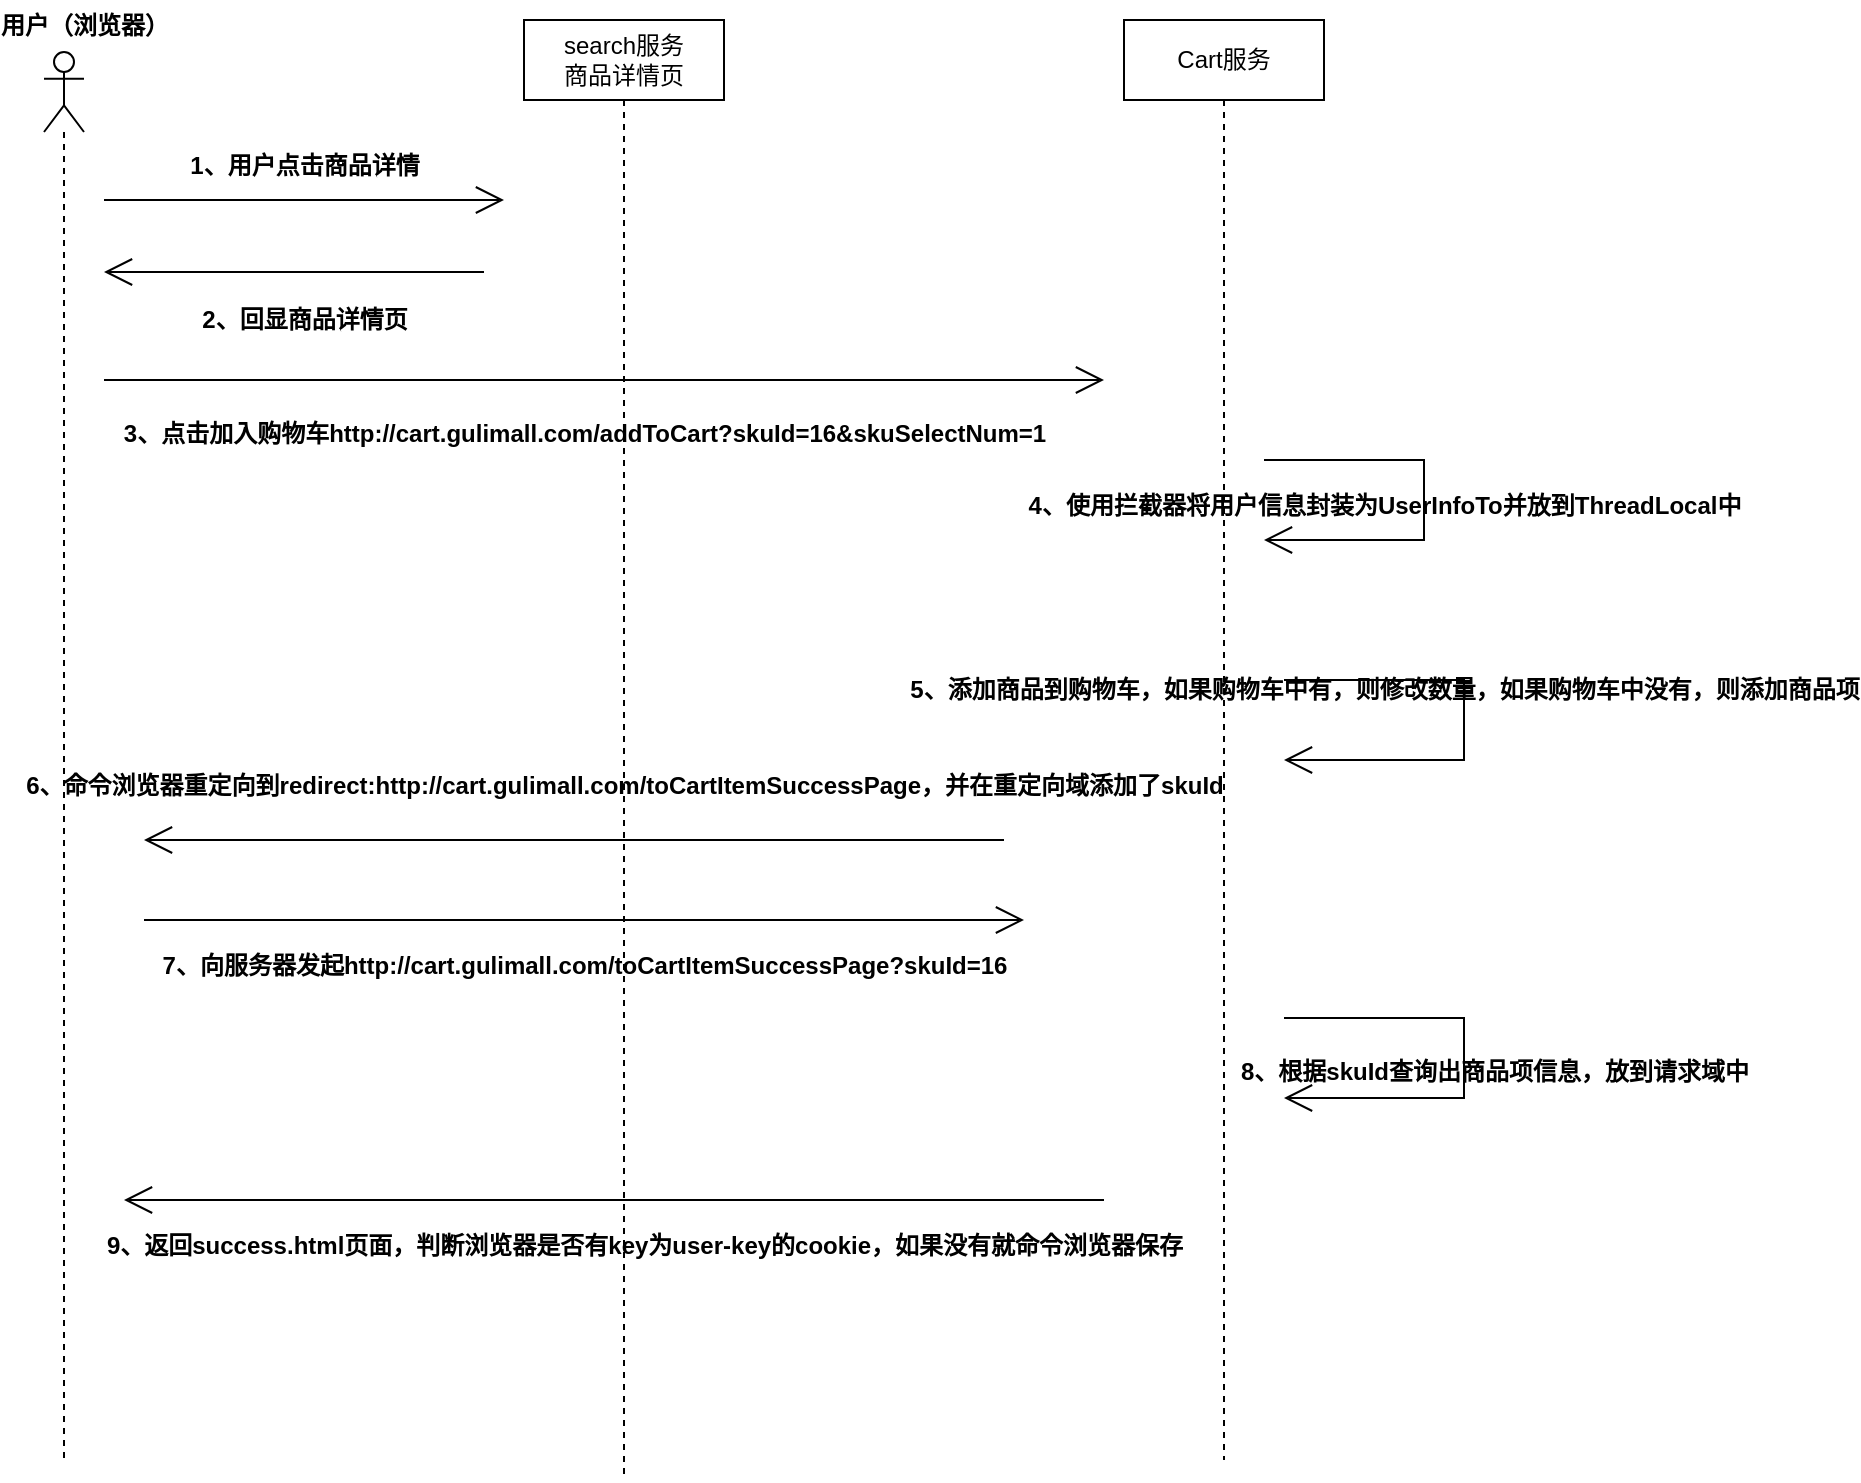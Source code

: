 <mxfile version="21.2.3" type="github">
  <diagram name="第 1 页" id="-aPTYqdTrdN1IJA7BTyB">
    <mxGraphModel dx="1350" dy="640" grid="1" gridSize="10" guides="1" tooltips="1" connect="1" arrows="1" fold="1" page="1" pageScale="1" pageWidth="827" pageHeight="1169" math="0" shadow="0">
      <root>
        <mxCell id="0" />
        <mxCell id="1" parent="0" />
        <mxCell id="B_nZb027GL8no2wa5hfu-1" value="" style="shape=umlLifeline;perimeter=lifelinePerimeter;whiteSpace=wrap;html=1;container=1;dropTarget=0;collapsible=0;recursiveResize=0;outlineConnect=0;portConstraint=eastwest;newEdgeStyle={&quot;edgeStyle&quot;:&quot;elbowEdgeStyle&quot;,&quot;elbow&quot;:&quot;vertical&quot;,&quot;curved&quot;:0,&quot;rounded&quot;:0};participant=umlActor;" vertex="1" parent="1">
          <mxGeometry x="100" y="646" width="20" height="704" as="geometry" />
        </mxCell>
        <mxCell id="B_nZb027GL8no2wa5hfu-2" value="用户（浏览器）" style="text;align=center;fontStyle=1;verticalAlign=middle;spacingLeft=3;spacingRight=3;strokeColor=none;rotatable=0;points=[[0,0.5],[1,0.5]];portConstraint=eastwest;html=1;" vertex="1" parent="1">
          <mxGeometry x="80" y="620" width="80" height="26" as="geometry" />
        </mxCell>
        <mxCell id="B_nZb027GL8no2wa5hfu-3" value="search服务&lt;br&gt;商品详情页" style="shape=umlLifeline;perimeter=lifelinePerimeter;whiteSpace=wrap;html=1;container=1;dropTarget=0;collapsible=0;recursiveResize=0;outlineConnect=0;portConstraint=eastwest;newEdgeStyle={&quot;edgeStyle&quot;:&quot;elbowEdgeStyle&quot;,&quot;elbow&quot;:&quot;vertical&quot;,&quot;curved&quot;:0,&quot;rounded&quot;:0};" vertex="1" parent="1">
          <mxGeometry x="340" y="630" width="100" height="730" as="geometry" />
        </mxCell>
        <mxCell id="B_nZb027GL8no2wa5hfu-4" value="Cart服务" style="shape=umlLifeline;perimeter=lifelinePerimeter;whiteSpace=wrap;html=1;container=1;dropTarget=0;collapsible=0;recursiveResize=0;outlineConnect=0;portConstraint=eastwest;newEdgeStyle={&quot;edgeStyle&quot;:&quot;elbowEdgeStyle&quot;,&quot;elbow&quot;:&quot;vertical&quot;,&quot;curved&quot;:0,&quot;rounded&quot;:0};" vertex="1" parent="1">
          <mxGeometry x="640" y="630" width="100" height="720" as="geometry" />
        </mxCell>
        <mxCell id="B_nZb027GL8no2wa5hfu-6" value="" style="endArrow=open;endFill=1;endSize=12;html=1;rounded=0;" edge="1" parent="1">
          <mxGeometry width="160" relative="1" as="geometry">
            <mxPoint x="130" y="720" as="sourcePoint" />
            <mxPoint x="330" y="720" as="targetPoint" />
          </mxGeometry>
        </mxCell>
        <mxCell id="B_nZb027GL8no2wa5hfu-7" value="1、用户点击商品详情" style="text;align=center;fontStyle=1;verticalAlign=middle;spacingLeft=3;spacingRight=3;strokeColor=none;rotatable=0;points=[[0,0.5],[1,0.5]];portConstraint=eastwest;html=1;" vertex="1" parent="1">
          <mxGeometry x="190" y="690" width="80" height="26" as="geometry" />
        </mxCell>
        <mxCell id="B_nZb027GL8no2wa5hfu-8" value="" style="endArrow=open;endFill=1;endSize=12;html=1;rounded=0;" edge="1" parent="1">
          <mxGeometry width="160" relative="1" as="geometry">
            <mxPoint x="130" y="810" as="sourcePoint" />
            <mxPoint x="630" y="810" as="targetPoint" />
          </mxGeometry>
        </mxCell>
        <mxCell id="B_nZb027GL8no2wa5hfu-9" value="3、点击加入购物车http://cart.gulimall.com/addToCart?skuId=16&amp;amp;skuSelectNum=1" style="text;align=center;fontStyle=1;verticalAlign=middle;spacingLeft=3;spacingRight=3;strokeColor=none;rotatable=0;points=[[0,0.5],[1,0.5]];portConstraint=eastwest;html=1;" vertex="1" parent="1">
          <mxGeometry x="330" y="824" width="80" height="26" as="geometry" />
        </mxCell>
        <mxCell id="B_nZb027GL8no2wa5hfu-10" value="" style="endArrow=open;endFill=1;endSize=12;html=1;rounded=0;" edge="1" parent="1">
          <mxGeometry width="160" relative="1" as="geometry">
            <mxPoint x="320" y="756" as="sourcePoint" />
            <mxPoint x="130" y="756" as="targetPoint" />
            <Array as="points">
              <mxPoint x="200" y="756" />
            </Array>
          </mxGeometry>
        </mxCell>
        <mxCell id="B_nZb027GL8no2wa5hfu-11" value="2、回显商品详情页" style="text;align=center;fontStyle=1;verticalAlign=middle;spacingLeft=3;spacingRight=3;strokeColor=none;rotatable=0;points=[[0,0.5],[1,0.5]];portConstraint=eastwest;html=1;" vertex="1" parent="1">
          <mxGeometry x="190" y="767" width="80" height="26" as="geometry" />
        </mxCell>
        <mxCell id="B_nZb027GL8no2wa5hfu-13" value="" style="endArrow=open;endFill=1;endSize=12;html=1;rounded=0;" edge="1" parent="1">
          <mxGeometry width="160" relative="1" as="geometry">
            <mxPoint x="710" y="850" as="sourcePoint" />
            <mxPoint x="710" y="890" as="targetPoint" />
            <Array as="points">
              <mxPoint x="790" y="850" />
              <mxPoint x="790" y="890" />
            </Array>
          </mxGeometry>
        </mxCell>
        <mxCell id="B_nZb027GL8no2wa5hfu-14" value="4、使用拦截器将用户信息封装为UserInfoTo并放到ThreadLocal中" style="text;align=center;fontStyle=1;verticalAlign=middle;spacingLeft=3;spacingRight=3;strokeColor=none;rotatable=0;points=[[0,0.5],[1,0.5]];portConstraint=eastwest;html=1;" vertex="1" parent="1">
          <mxGeometry x="755" y="860" width="30" height="26" as="geometry" />
        </mxCell>
        <mxCell id="B_nZb027GL8no2wa5hfu-15" value="" style="endArrow=open;endFill=1;endSize=12;html=1;rounded=0;" edge="1" parent="1">
          <mxGeometry width="160" relative="1" as="geometry">
            <mxPoint x="720" y="1129" as="sourcePoint" />
            <mxPoint x="720" y="1169" as="targetPoint" />
            <Array as="points">
              <mxPoint x="810" y="1129" />
              <mxPoint x="810" y="1169" />
            </Array>
          </mxGeometry>
        </mxCell>
        <mxCell id="B_nZb027GL8no2wa5hfu-16" value="5、添加商品到购物车，如果购物车中有，则修改数量，如果购物车中没有，则添加商品项" style="text;align=center;fontStyle=1;verticalAlign=middle;spacingLeft=3;spacingRight=3;strokeColor=none;rotatable=0;points=[[0,0.5],[1,0.5]];portConstraint=eastwest;html=1;" vertex="1" parent="1">
          <mxGeometry x="730" y="950" width="80" height="30" as="geometry" />
        </mxCell>
        <mxCell id="B_nZb027GL8no2wa5hfu-19" value="" style="endArrow=open;endFill=1;endSize=12;html=1;rounded=0;" edge="1" parent="1">
          <mxGeometry width="160" relative="1" as="geometry">
            <mxPoint x="580" y="1040" as="sourcePoint" />
            <mxPoint x="150" y="1040" as="targetPoint" />
          </mxGeometry>
        </mxCell>
        <mxCell id="B_nZb027GL8no2wa5hfu-20" value="6、命令浏览器重定向到redirect:http://cart.gulimall.com/toCartItemSuccessPage，并在重定向域添加了skuId" style="text;align=center;fontStyle=1;verticalAlign=middle;spacingLeft=3;spacingRight=3;strokeColor=none;rotatable=0;points=[[0,0.5],[1,0.5]];portConstraint=eastwest;html=1;" vertex="1" parent="1">
          <mxGeometry x="350" y="1000" width="80" height="26" as="geometry" />
        </mxCell>
        <mxCell id="B_nZb027GL8no2wa5hfu-25" value="" style="endArrow=open;endFill=1;endSize=12;html=1;rounded=0;" edge="1" parent="1">
          <mxGeometry width="160" relative="1" as="geometry">
            <mxPoint x="150" y="1080" as="sourcePoint" />
            <mxPoint x="590" y="1080" as="targetPoint" />
          </mxGeometry>
        </mxCell>
        <mxCell id="B_nZb027GL8no2wa5hfu-26" value="7、向服务器发起http://cart.gulimall.com/toCartItemSuccessPage?skuId=16" style="text;align=center;fontStyle=1;verticalAlign=middle;spacingLeft=3;spacingRight=3;strokeColor=none;rotatable=0;points=[[0,0.5],[1,0.5]];portConstraint=eastwest;html=1;" vertex="1" parent="1">
          <mxGeometry x="330" y="1090" width="80" height="26" as="geometry" />
        </mxCell>
        <mxCell id="B_nZb027GL8no2wa5hfu-29" value="" style="endArrow=open;endFill=1;endSize=12;html=1;rounded=0;" edge="1" parent="1">
          <mxGeometry width="160" relative="1" as="geometry">
            <mxPoint x="720" y="960" as="sourcePoint" />
            <mxPoint x="720" y="1000" as="targetPoint" />
            <Array as="points">
              <mxPoint x="810" y="960" />
              <mxPoint x="810" y="1000" />
            </Array>
          </mxGeometry>
        </mxCell>
        <mxCell id="B_nZb027GL8no2wa5hfu-30" value="8、根据skuId查询出商品项信息，放到请求域中" style="text;align=center;fontStyle=1;verticalAlign=middle;spacingLeft=3;spacingRight=3;strokeColor=none;rotatable=0;points=[[0,0.5],[1,0.5]];portConstraint=eastwest;html=1;" vertex="1" parent="1">
          <mxGeometry x="785" y="1143" width="80" height="26" as="geometry" />
        </mxCell>
        <mxCell id="B_nZb027GL8no2wa5hfu-31" value="" style="endArrow=open;endFill=1;endSize=12;html=1;rounded=0;" edge="1" parent="1">
          <mxGeometry width="160" relative="1" as="geometry">
            <mxPoint x="630" y="1220" as="sourcePoint" />
            <mxPoint x="140" y="1220" as="targetPoint" />
          </mxGeometry>
        </mxCell>
        <mxCell id="B_nZb027GL8no2wa5hfu-32" value="9、返回success.html页面，判断浏览器是否有key为user-key的cookie，如果没有就命令浏览器保存" style="text;align=center;fontStyle=1;verticalAlign=middle;spacingLeft=3;spacingRight=3;strokeColor=none;rotatable=0;points=[[0,0.5],[1,0.5]];portConstraint=eastwest;html=1;" vertex="1" parent="1">
          <mxGeometry x="360" y="1230" width="80" height="26" as="geometry" />
        </mxCell>
      </root>
    </mxGraphModel>
  </diagram>
</mxfile>
